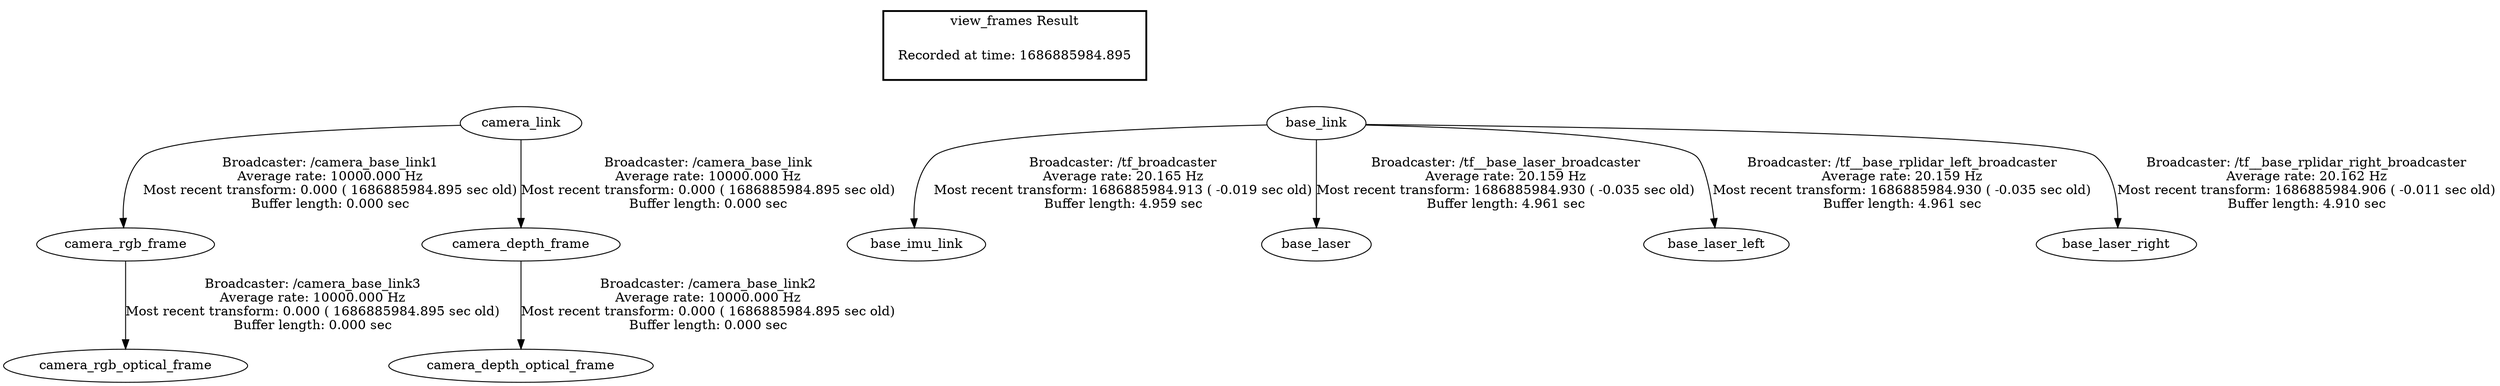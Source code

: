 digraph G {
"camera_link" -> "camera_rgb_frame"[label="Broadcaster: /camera_base_link1\nAverage rate: 10000.000 Hz\nMost recent transform: 0.000 ( 1686885984.895 sec old)\nBuffer length: 0.000 sec\n"];
"camera_depth_frame" -> "camera_depth_optical_frame"[label="Broadcaster: /camera_base_link2\nAverage rate: 10000.000 Hz\nMost recent transform: 0.000 ( 1686885984.895 sec old)\nBuffer length: 0.000 sec\n"];
"camera_link" -> "camera_depth_frame"[label="Broadcaster: /camera_base_link\nAverage rate: 10000.000 Hz\nMost recent transform: 0.000 ( 1686885984.895 sec old)\nBuffer length: 0.000 sec\n"];
"camera_rgb_frame" -> "camera_rgb_optical_frame"[label="Broadcaster: /camera_base_link3\nAverage rate: 10000.000 Hz\nMost recent transform: 0.000 ( 1686885984.895 sec old)\nBuffer length: 0.000 sec\n"];
"base_link" -> "base_imu_link"[label="Broadcaster: /tf_broadcaster\nAverage rate: 20.165 Hz\nMost recent transform: 1686885984.913 ( -0.019 sec old)\nBuffer length: 4.959 sec\n"];
"base_link" -> "base_laser"[label="Broadcaster: /tf__base_laser_broadcaster\nAverage rate: 20.159 Hz\nMost recent transform: 1686885984.930 ( -0.035 sec old)\nBuffer length: 4.961 sec\n"];
"base_link" -> "base_laser_left"[label="Broadcaster: /tf__base_rplidar_left_broadcaster\nAverage rate: 20.159 Hz\nMost recent transform: 1686885984.930 ( -0.035 sec old)\nBuffer length: 4.961 sec\n"];
"base_link" -> "base_laser_right"[label="Broadcaster: /tf__base_rplidar_right_broadcaster\nAverage rate: 20.162 Hz\nMost recent transform: 1686885984.906 ( -0.011 sec old)\nBuffer length: 4.910 sec\n"];
edge [style=invis];
 subgraph cluster_legend { style=bold; color=black; label ="view_frames Result";
"Recorded at time: 1686885984.895"[ shape=plaintext ] ;
 }->"camera_link";
edge [style=invis];
 subgraph cluster_legend { style=bold; color=black; label ="view_frames Result";
"Recorded at time: 1686885984.895"[ shape=plaintext ] ;
 }->"base_link";
}